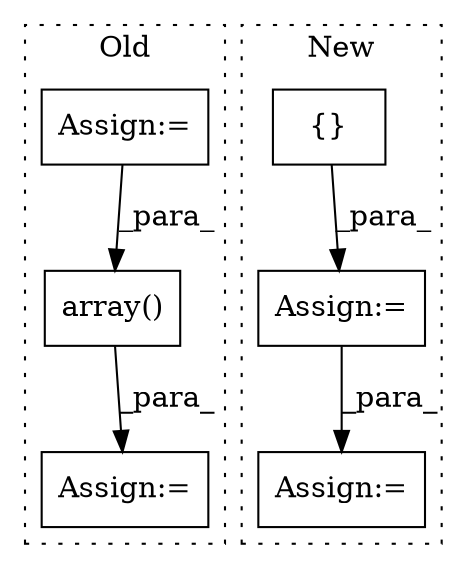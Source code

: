 digraph G {
subgraph cluster0 {
1 [label="array()" a="75" s="2986,3004" l="9,1" shape="box"];
3 [label="Assign:=" a="68" s="2983" l="3" shape="box"];
5 [label="Assign:=" a="68" s="2053" l="3" shape="box"];
label = "Old";
style="dotted";
}
subgraph cluster1 {
2 [label="{}" a="59" s="2538,2564" l="1,0" shape="box"];
4 [label="Assign:=" a="68" s="2718" l="3" shape="box"];
6 [label="Assign:=" a="68" s="2522" l="3" shape="box"];
label = "New";
style="dotted";
}
1 -> 3 [label="_para_"];
2 -> 6 [label="_para_"];
5 -> 1 [label="_para_"];
6 -> 4 [label="_para_"];
}